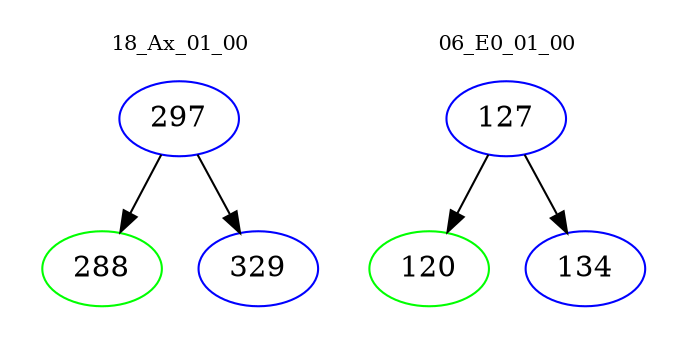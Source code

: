 digraph{
subgraph cluster_0 {
color = white
label = "18_Ax_01_00";
fontsize=10;
T0_297 [label="297", color="blue"]
T0_297 -> T0_288 [color="black"]
T0_288 [label="288", color="green"]
T0_297 -> T0_329 [color="black"]
T0_329 [label="329", color="blue"]
}
subgraph cluster_1 {
color = white
label = "06_E0_01_00";
fontsize=10;
T1_127 [label="127", color="blue"]
T1_127 -> T1_120 [color="black"]
T1_120 [label="120", color="green"]
T1_127 -> T1_134 [color="black"]
T1_134 [label="134", color="blue"]
}
}
